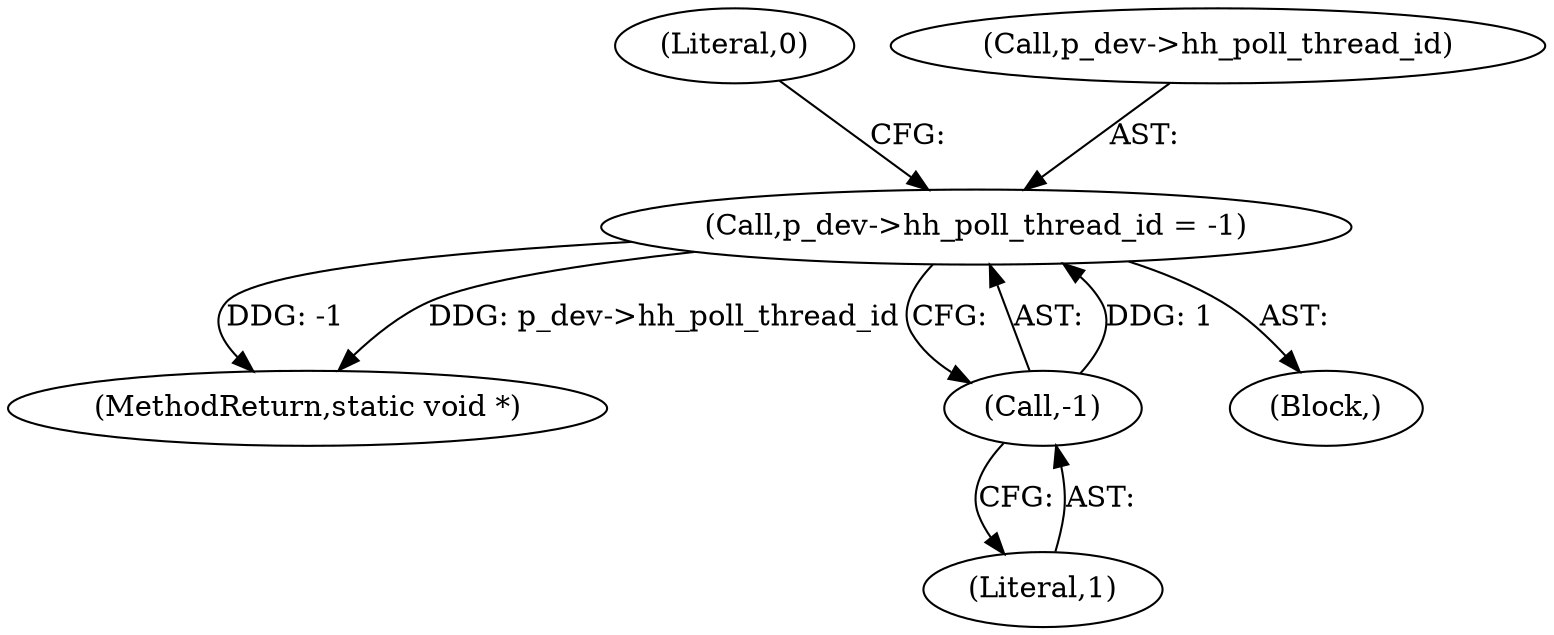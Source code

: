 digraph "0_Android_472271b153c5dc53c28beac55480a8d8434b2d5c_8@API" {
"1000177" [label="(Call,p_dev->hh_poll_thread_id = -1)"];
"1000181" [label="(Call,-1)"];
"1000182" [label="(Literal,1)"];
"1000184" [label="(Literal,0)"];
"1000177" [label="(Call,p_dev->hh_poll_thread_id = -1)"];
"1000178" [label="(Call,p_dev->hh_poll_thread_id)"];
"1000185" [label="(MethodReturn,static void *)"];
"1000181" [label="(Call,-1)"];
"1000102" [label="(Block,)"];
"1000177" -> "1000102"  [label="AST: "];
"1000177" -> "1000181"  [label="CFG: "];
"1000178" -> "1000177"  [label="AST: "];
"1000181" -> "1000177"  [label="AST: "];
"1000184" -> "1000177"  [label="CFG: "];
"1000177" -> "1000185"  [label="DDG: -1"];
"1000177" -> "1000185"  [label="DDG: p_dev->hh_poll_thread_id"];
"1000181" -> "1000177"  [label="DDG: 1"];
"1000181" -> "1000182"  [label="CFG: "];
"1000182" -> "1000181"  [label="AST: "];
}
